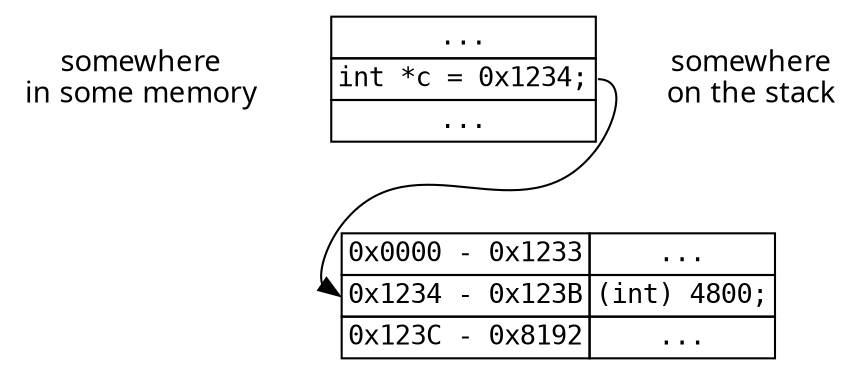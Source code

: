 digraph pointer
{
	node [shape=plaintext];
	somememorylabel [pos="240,48",fontname="Sans-Serif",fontsize="14"label="somewhere\nin some memory"]
	somememory [pos="240,0",fontname="Monospace",fontsize="13",label=<
		<TABLE BORDER="0" CELLBORDER="1" CELLSPACING="0">
			<TR><TD>0x0000 - 0x1233</TD><TD>...</TD></TR>
			<TR><TD PORT="ptrto">0x1234 - 0x123B</TD><TD>(int) 4800;</TD></TR>
			<TR><TD>0x123C - 0x8192</TD><TD>...</TD></TR>
		</TABLE>>]
	stackmemorylabel [pos="0,48",fontname="Sans-Serif",fontsize="14",label="somewhere\non the stack"]
	stackmemory [pos="0,0",fontname="Monospace",fontsize="13",label=<
		<TABLE BORDER="0" CELLBORDER="1" CELLSPACING="0">
			<TR><TD>...</TD></TR>
			<TR><TD PORT="ptrfrom">int *c = 0x1234;</TD></TR>
			<TR><TD>...</TD></TR>
		</TABLE>>]
	stackmemory:ptrfrom -> somememory:ptrto;
}
